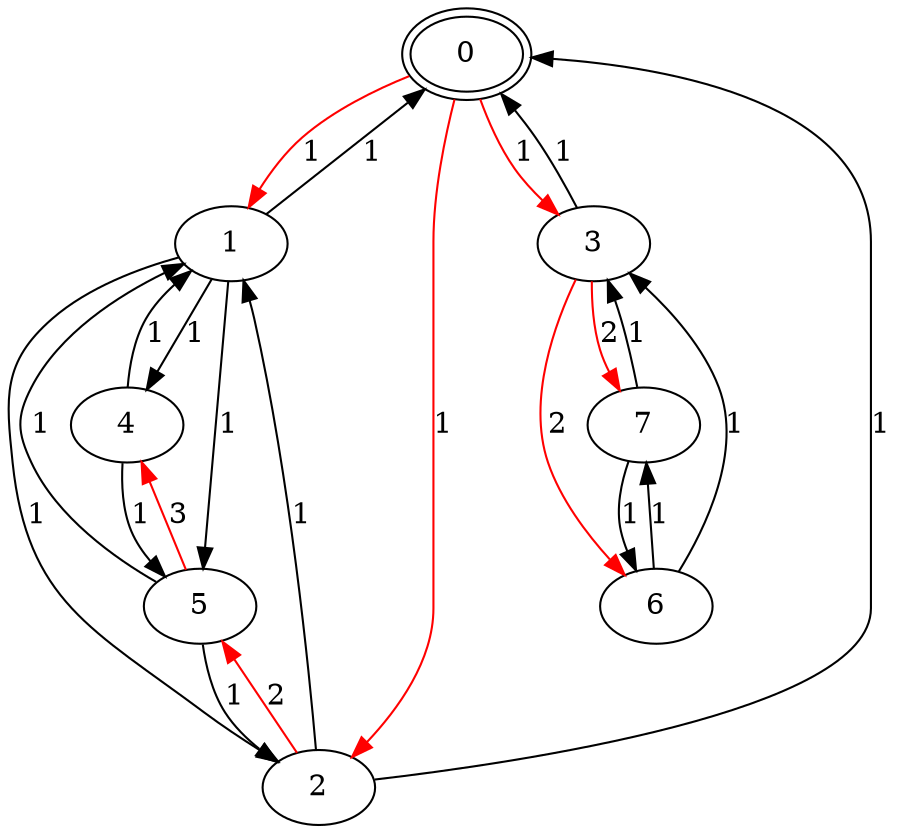digraph rendered_graph {
0 [peripheries=2];
0 -> 1 [color=red,label="1"];
0 -> 2 [color=red,label="1"];
0 -> 3 [color=red,label="1"];
5 -> 4 [color=red,label="3"];
2 -> 5 [color=red,label="2"];
3 -> 6 [color=red,label="2"];
3 -> 7 [color=red,label="2"];
1 -> 0 [label="1"];
1 -> 2 [label="1"];
1 -> 4 [label="1"];
1 -> 5 [label="1"];
2 -> 0 [label="1"];
2 -> 1 [label="1"];
3 -> 0 [label="1"];
4 -> 1 [label="1"];
4 -> 5 [label="1"];
5 -> 1 [label="1"];
5 -> 2 [label="1"];
6 -> 3 [label="1"];
6 -> 7 [label="1"];
7 -> 3 [label="1"];
7 -> 6 [label="1"];
}
